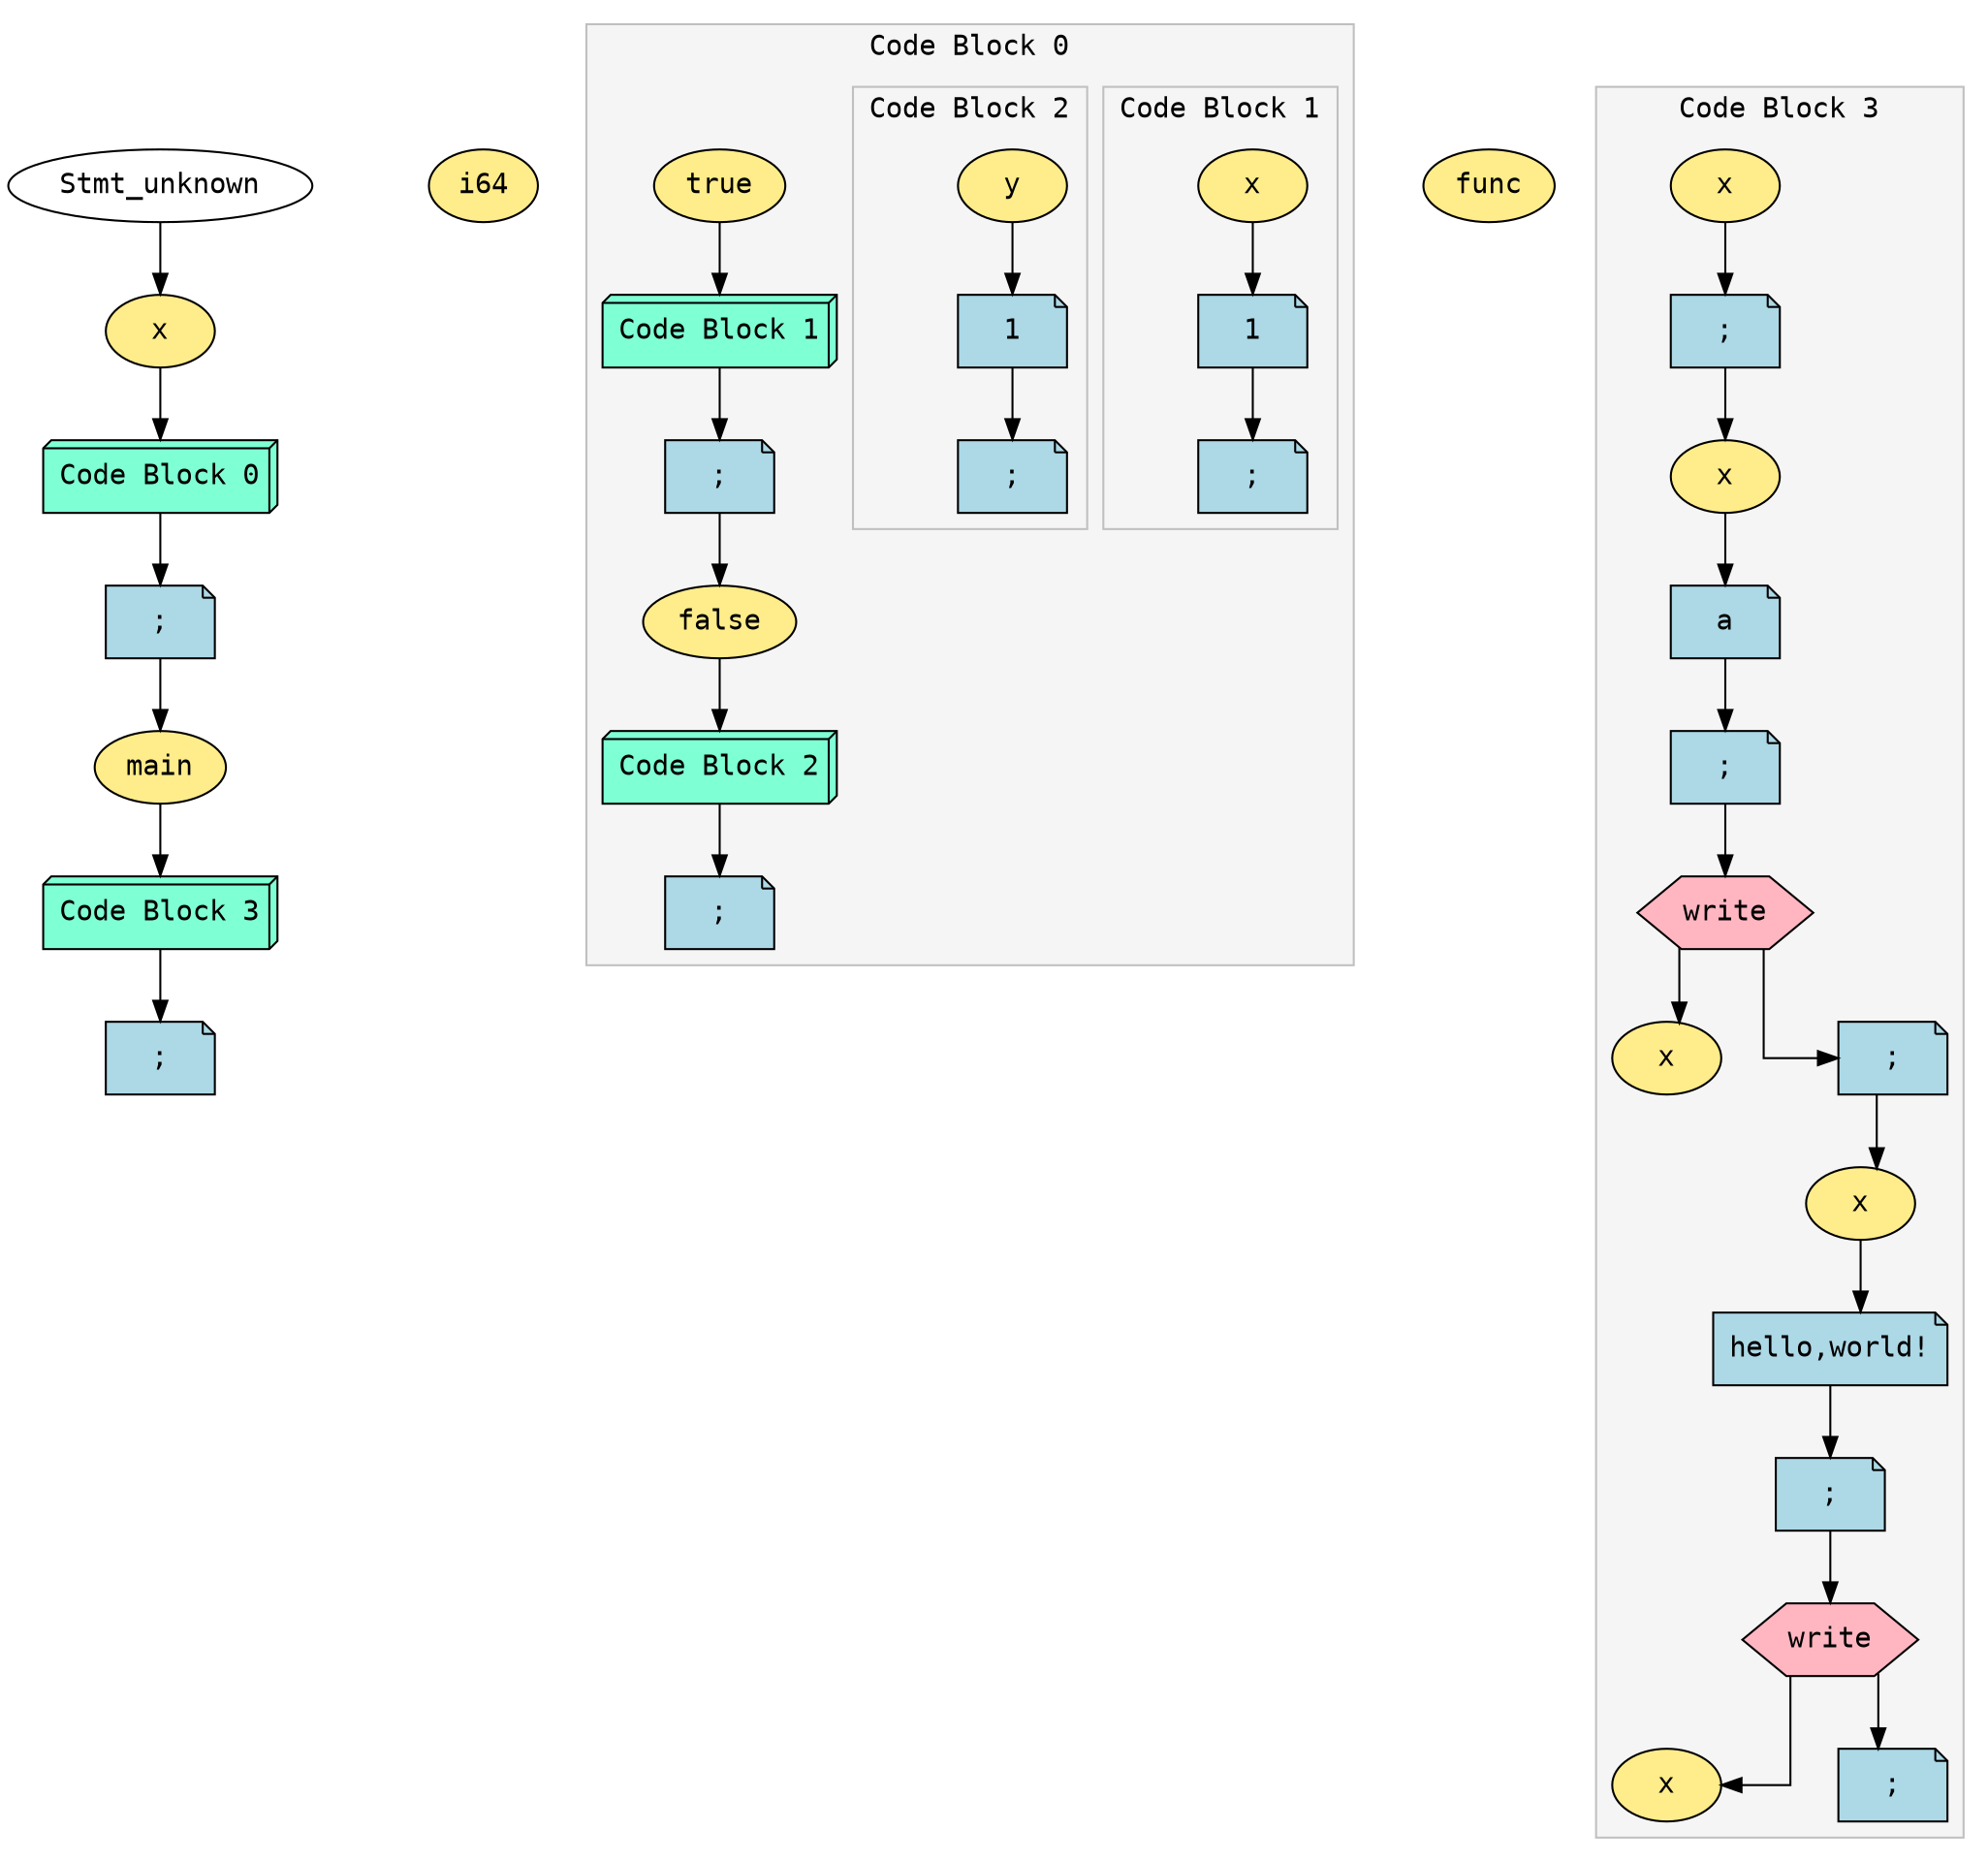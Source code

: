 digraph AST {
  splines=ortho;
  nodesep=0.8;
  ranksep=0.5;
  node [fontname="Courier"];
  Expr_0 [label="Stmt_unknown"];
  Expr_1 [shape=ellipse style=filled fillcolor=lightgoldenrod1 fontname="Courier" label="x"];
  Expr_2 [shape=ellipse style=filled fillcolor=lightgoldenrod1 fontname="Courier" label="i64"];
  Expr_0 -> Expr_1;
  subgraph cluster_3 {
    label="Code Block 0";
    style=filled;
    color=gray;
    fillcolor=whitesmoke;
    fontname="Courier";
  Expr_4 [shape=ellipse style=filled fillcolor=lightgoldenrod1 fontname="Courier" label="true"];
  subgraph cluster_6 {
    label="Code Block 1";
    style=filled;
    color=gray;
    fillcolor=whitesmoke;
    fontname="Courier";
  Expr_7 [shape=ellipse style=filled fillcolor=lightgoldenrod1 fontname="Courier" label="x"];
  Expr_8 [shape=note style=filled fillcolor=lightblue fontname="Courier" label="1"];
  Expr_7 -> Expr_8;
  Expr_9 [shape=note style=filled fillcolor=lightblue fontname="Courier" label=";"];
  Expr_8 -> Expr_9;
  }
  Expr_6 [shape=box3d style=filled fillcolor=aquamarine fontname="Courier" label="Code Block 1"];
  Expr_4 -> Expr_6;
  Expr_10 [shape=note style=filled fillcolor=lightblue fontname="Courier" label=";"];
  Expr_6 -> Expr_10;
  Expr_11 [shape=ellipse style=filled fillcolor=lightgoldenrod1 fontname="Courier" label="false"];
  Expr_10 -> Expr_11;
  subgraph cluster_13 {
    label="Code Block 2";
    style=filled;
    color=gray;
    fillcolor=whitesmoke;
    fontname="Courier";
  Expr_14 [shape=ellipse style=filled fillcolor=lightgoldenrod1 fontname="Courier" label="y"];
  Expr_15 [shape=note style=filled fillcolor=lightblue fontname="Courier" label="1"];
  Expr_14 -> Expr_15;
  Expr_16 [shape=note style=filled fillcolor=lightblue fontname="Courier" label=";"];
  Expr_15 -> Expr_16;
  }
  Expr_13 [shape=box3d style=filled fillcolor=aquamarine fontname="Courier" label="Code Block 2"];
  Expr_11 -> Expr_13;
  Expr_17 [shape=note style=filled fillcolor=lightblue fontname="Courier" label=";"];
  Expr_13 -> Expr_17;
  }
  Expr_3 [shape=box3d style=filled fillcolor=aquamarine fontname="Courier" label="Code Block 0"];
  Expr_1 -> Expr_3;
  Expr_18 [shape=note style=filled fillcolor=lightblue fontname="Courier" label=";"];
  Expr_3 -> Expr_18;
  Expr_19 [shape=ellipse style=filled fillcolor=lightgoldenrod1 fontname="Courier" label="main"];
  Expr_20 [shape=ellipse style=filled fillcolor=lightgoldenrod1 fontname="Courier" label="func"];
  Expr_18 -> Expr_19;
  subgraph cluster_21 {
    label="Code Block 3";
    style=filled;
    color=gray;
    fillcolor=whitesmoke;
    fontname="Courier";
  Expr_22 [shape=ellipse style=filled fillcolor=lightgoldenrod1 fontname="Courier" label="x"];
  Expr_23 [shape=ellipse style=filled fillcolor=lightgoldenrod1 fontname="Courier" label="char"];
  Expr_23 [shape=note style=filled fillcolor=lightblue fontname="Courier" label=";"];
  Expr_22 -> Expr_23;
  Expr_24 [shape=ellipse style=filled fillcolor=lightgoldenrod1 fontname="Courier" label="x"];
  Expr_23 -> Expr_24;
  Expr_25 [shape=note style=filled fillcolor=lightblue fontname="Courier" label="a"];
  Expr_24 -> Expr_25;
  Expr_26 [shape=note style=filled fillcolor=lightblue fontname="Courier" label=";"];
  Expr_25 -> Expr_26;
  Expr_27 [shape=hexagon style=filled fillcolor=lightpink fontname="Courier" label="write"];
  Expr_28 [shape=ellipse style=filled fillcolor=lightgoldenrod1 fontname="Courier" label="x"];
  Expr_27 -> Expr_28;
  Expr_26 -> Expr_27;
  Expr_29 [shape=note style=filled fillcolor=lightblue fontname="Courier" label=";"];
  Expr_27 -> Expr_29;
  Expr_30 [shape=ellipse style=filled fillcolor=lightgoldenrod1 fontname="Courier" label="x"];
  Expr_31 [shape=ellipse style=filled fillcolor=lightgoldenrod1 fontname="Courier" label="str"];
  Expr_29 -> Expr_30;
  Expr_31 [shape=note style=filled fillcolor=lightblue fontname="Courier" label="hello,world!"];
  Expr_30 -> Expr_31;
  Expr_32 [shape=note style=filled fillcolor=lightblue fontname="Courier" label=";"];
  Expr_31 -> Expr_32;
  Expr_33 [shape=hexagon style=filled fillcolor=lightpink fontname="Courier" label="write"];
  Expr_34 [shape=ellipse style=filled fillcolor=lightgoldenrod1 fontname="Courier" label="x"];
  Expr_33 -> Expr_34;
  Expr_32 -> Expr_33;
  Expr_35 [shape=note style=filled fillcolor=lightblue fontname="Courier" label=";"];
  Expr_33 -> Expr_35;
  }
  Expr_21 [shape=box3d style=filled fillcolor=aquamarine fontname="Courier" label="Code Block 3"];
  Expr_19 -> Expr_21;
  Expr_36 [shape=note style=filled fillcolor=lightblue fontname="Courier" label=";"];
  Expr_21 -> Expr_36;
}
